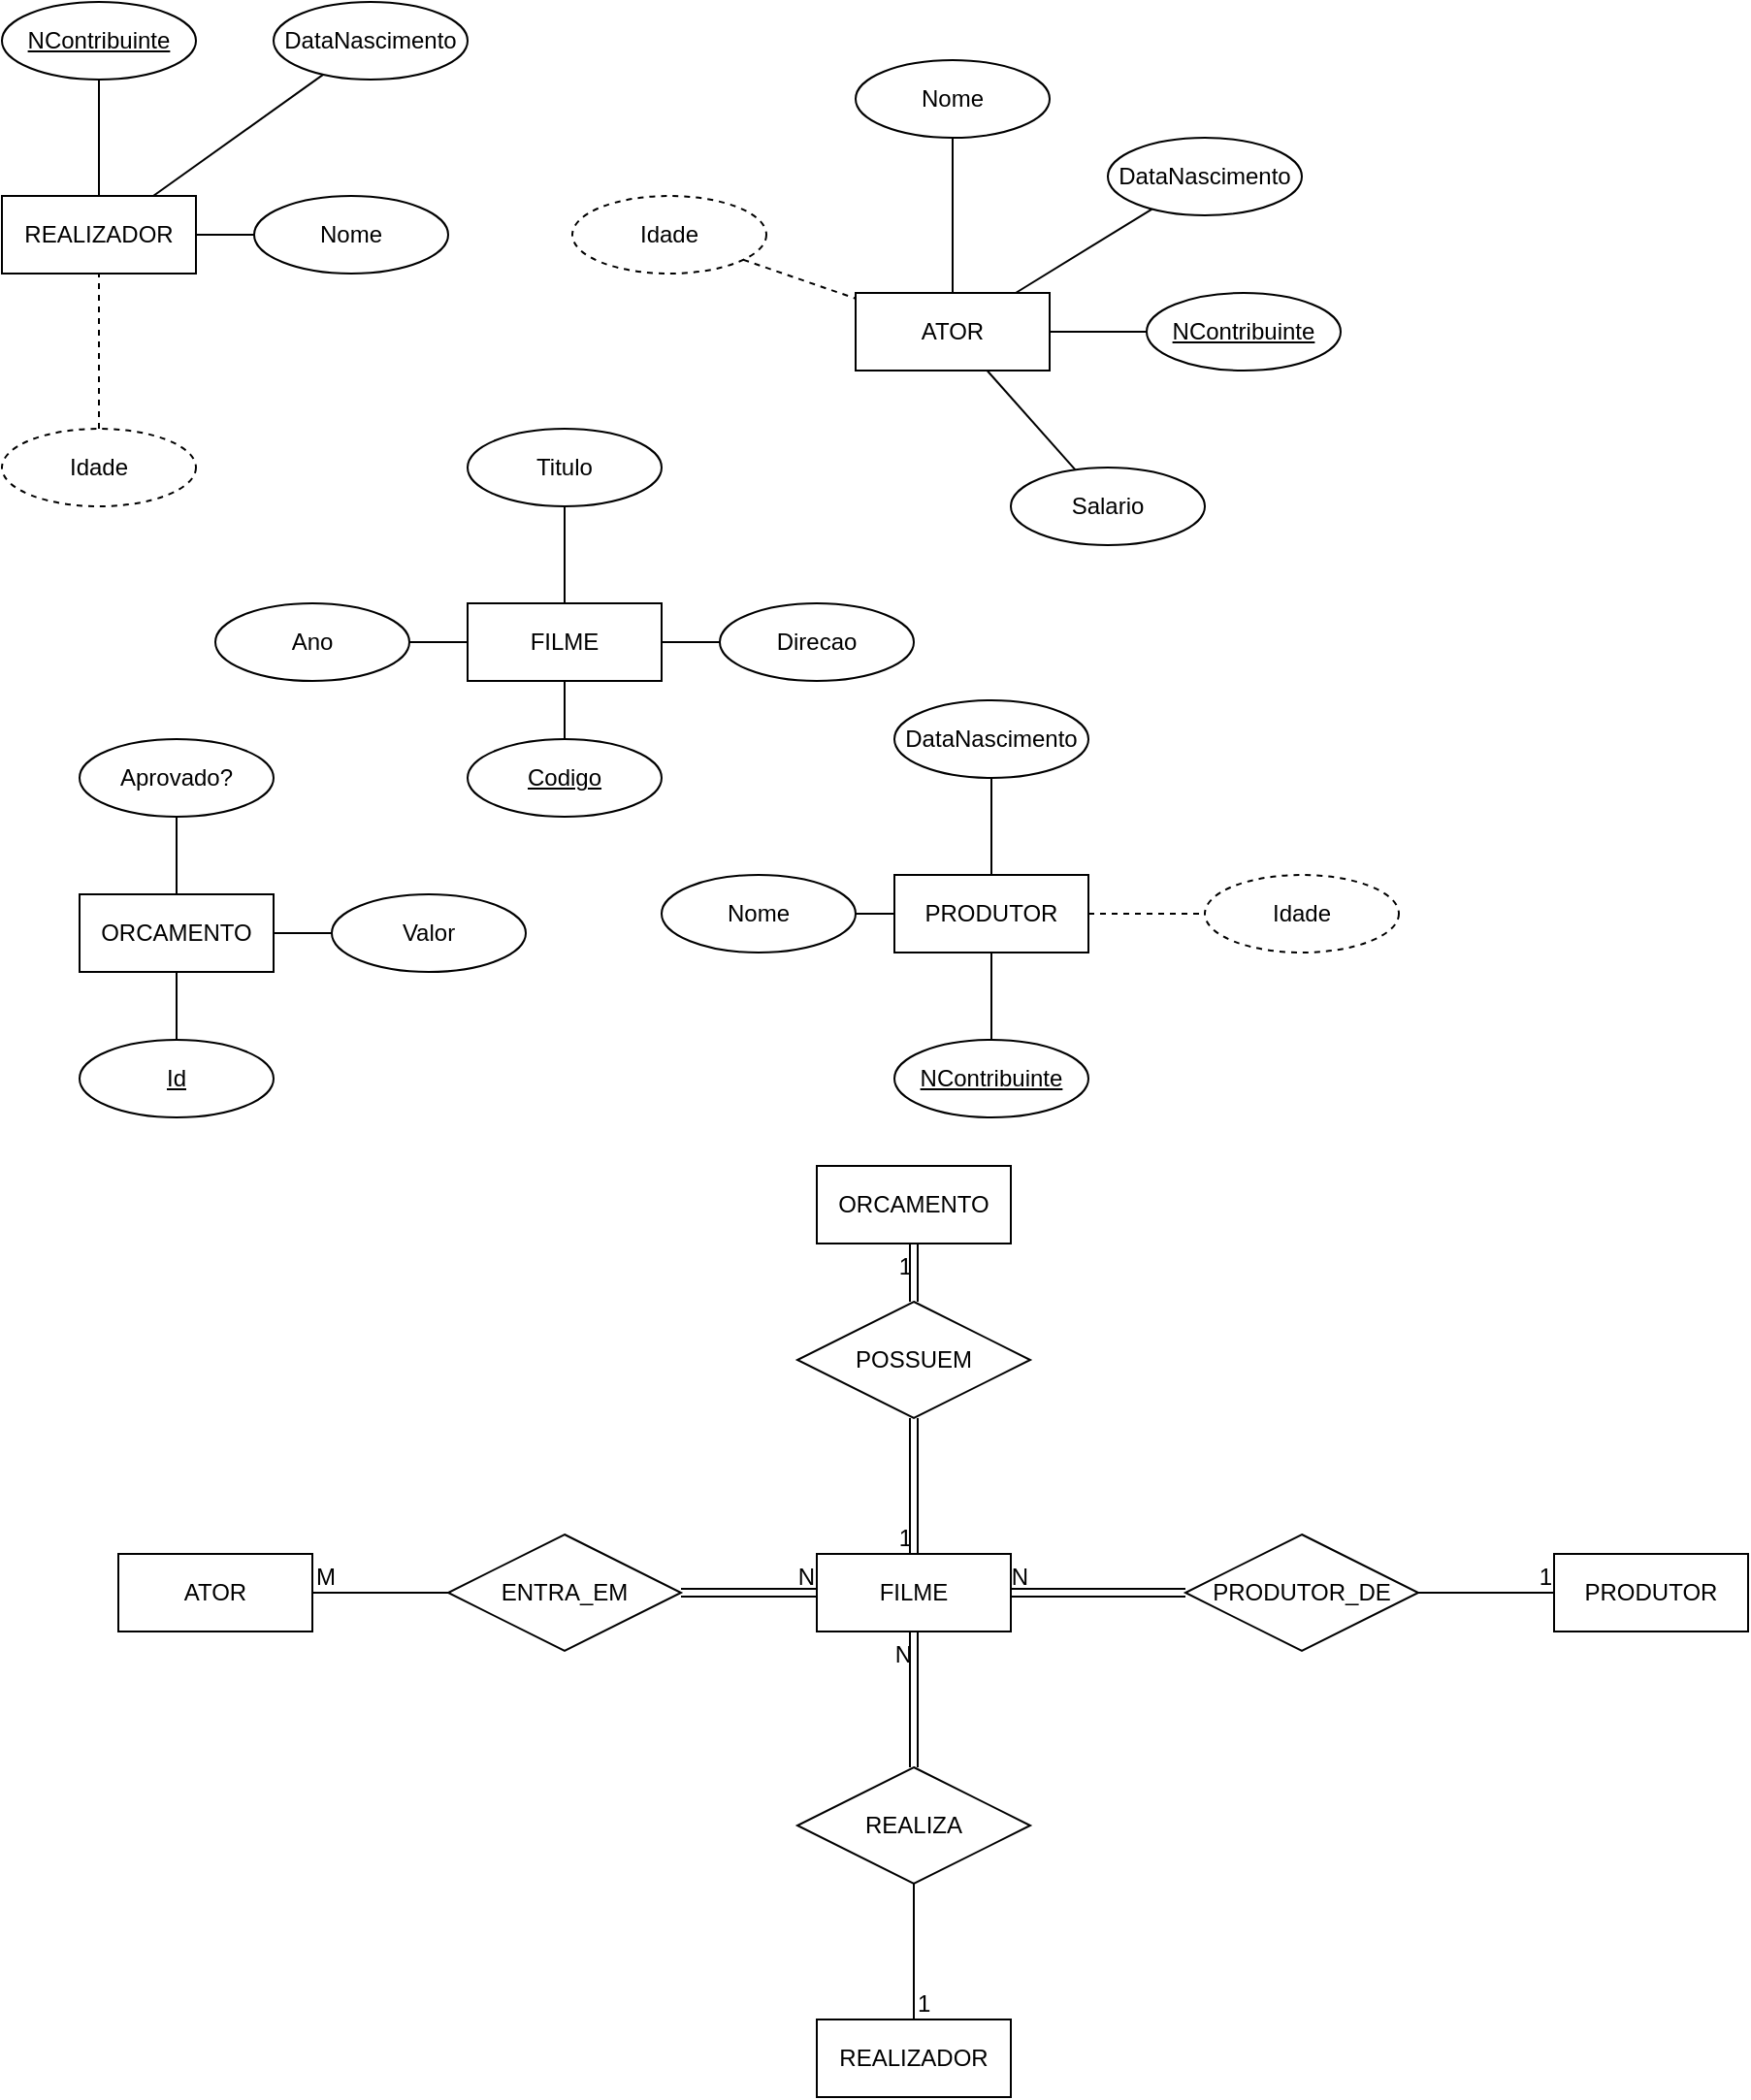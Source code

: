 <mxfile version="24.7.16">
  <diagram name="Página-1" id="3ZMFkyYVANBb7Xw2dtaY">
    <mxGraphModel dx="912" dy="1151" grid="1" gridSize="10" guides="1" tooltips="1" connect="1" arrows="1" fold="1" page="1" pageScale="1" pageWidth="827" pageHeight="1169" math="0" shadow="0">
      <root>
        <mxCell id="0" />
        <mxCell id="1" parent="0" />
        <mxCell id="aYM5dhACIpuYkDYORKiL-1" value="FILME" style="whiteSpace=wrap;html=1;align=center;" vertex="1" parent="1">
          <mxGeometry x="360" y="360" width="100" height="40" as="geometry" />
        </mxCell>
        <mxCell id="aYM5dhACIpuYkDYORKiL-2" value="ATOR" style="whiteSpace=wrap;html=1;align=center;" vertex="1" parent="1">
          <mxGeometry x="560" y="200" width="100" height="40" as="geometry" />
        </mxCell>
        <mxCell id="aYM5dhACIpuYkDYORKiL-3" value="REALIZADOR" style="whiteSpace=wrap;html=1;align=center;" vertex="1" parent="1">
          <mxGeometry x="120" y="150" width="100" height="40" as="geometry" />
        </mxCell>
        <mxCell id="aYM5dhACIpuYkDYORKiL-4" value="ORCAMENTO" style="whiteSpace=wrap;html=1;align=center;" vertex="1" parent="1">
          <mxGeometry x="160" y="510" width="100" height="40" as="geometry" />
        </mxCell>
        <mxCell id="aYM5dhACIpuYkDYORKiL-5" value="PRODUTOR" style="whiteSpace=wrap;html=1;align=center;" vertex="1" parent="1">
          <mxGeometry x="580" y="500" width="100" height="40" as="geometry" />
        </mxCell>
        <mxCell id="aYM5dhACIpuYkDYORKiL-6" value="Codigo" style="ellipse;whiteSpace=wrap;html=1;align=center;fontStyle=4;" vertex="1" parent="1">
          <mxGeometry x="360" y="430" width="100" height="40" as="geometry" />
        </mxCell>
        <mxCell id="aYM5dhACIpuYkDYORKiL-7" value="" style="endArrow=none;html=1;rounded=0;" edge="1" parent="1" source="aYM5dhACIpuYkDYORKiL-6" target="aYM5dhACIpuYkDYORKiL-1">
          <mxGeometry relative="1" as="geometry">
            <mxPoint x="330" y="390" as="sourcePoint" />
            <mxPoint x="490" y="390" as="targetPoint" />
          </mxGeometry>
        </mxCell>
        <mxCell id="aYM5dhACIpuYkDYORKiL-8" value="Titulo" style="ellipse;whiteSpace=wrap;html=1;align=center;" vertex="1" parent="1">
          <mxGeometry x="360" y="270" width="100" height="40" as="geometry" />
        </mxCell>
        <mxCell id="aYM5dhACIpuYkDYORKiL-9" value="" style="endArrow=none;html=1;rounded=0;" edge="1" parent="1" source="aYM5dhACIpuYkDYORKiL-1" target="aYM5dhACIpuYkDYORKiL-8">
          <mxGeometry relative="1" as="geometry">
            <mxPoint x="330" y="390" as="sourcePoint" />
            <mxPoint x="490" y="390" as="targetPoint" />
          </mxGeometry>
        </mxCell>
        <mxCell id="aYM5dhACIpuYkDYORKiL-10" value="Ano" style="ellipse;whiteSpace=wrap;html=1;align=center;" vertex="1" parent="1">
          <mxGeometry x="230" y="360" width="100" height="40" as="geometry" />
        </mxCell>
        <mxCell id="aYM5dhACIpuYkDYORKiL-11" value="" style="endArrow=none;html=1;rounded=0;" edge="1" parent="1" source="aYM5dhACIpuYkDYORKiL-10" target="aYM5dhACIpuYkDYORKiL-1">
          <mxGeometry relative="1" as="geometry">
            <mxPoint x="330" y="390" as="sourcePoint" />
            <mxPoint x="490" y="390" as="targetPoint" />
          </mxGeometry>
        </mxCell>
        <mxCell id="aYM5dhACIpuYkDYORKiL-12" value="Direcao" style="ellipse;whiteSpace=wrap;html=1;align=center;" vertex="1" parent="1">
          <mxGeometry x="490" y="360" width="100" height="40" as="geometry" />
        </mxCell>
        <mxCell id="aYM5dhACIpuYkDYORKiL-13" value="" style="endArrow=none;html=1;rounded=0;" edge="1" parent="1" source="aYM5dhACIpuYkDYORKiL-1" target="aYM5dhACIpuYkDYORKiL-12">
          <mxGeometry relative="1" as="geometry">
            <mxPoint x="330" y="390" as="sourcePoint" />
            <mxPoint x="490" y="390" as="targetPoint" />
          </mxGeometry>
        </mxCell>
        <mxCell id="aYM5dhACIpuYkDYORKiL-14" value="NContribui&lt;span style=&quot;background-color: initial;&quot;&gt;nte&lt;/span&gt;" style="ellipse;whiteSpace=wrap;html=1;align=center;fontStyle=4;" vertex="1" parent="1">
          <mxGeometry x="580" y="585" width="100" height="40" as="geometry" />
        </mxCell>
        <mxCell id="aYM5dhACIpuYkDYORKiL-15" value="NContribui&lt;span style=&quot;background-color: initial;&quot;&gt;nte&lt;/span&gt;" style="ellipse;whiteSpace=wrap;html=1;align=center;fontStyle=4;" vertex="1" parent="1">
          <mxGeometry x="710" y="200" width="100" height="40" as="geometry" />
        </mxCell>
        <mxCell id="aYM5dhACIpuYkDYORKiL-16" value="NContribui&lt;span style=&quot;background-color: initial;&quot;&gt;nte&lt;/span&gt;" style="ellipse;whiteSpace=wrap;html=1;align=center;fontStyle=4;" vertex="1" parent="1">
          <mxGeometry x="120" y="50" width="100" height="40" as="geometry" />
        </mxCell>
        <mxCell id="aYM5dhACIpuYkDYORKiL-17" value="" style="endArrow=none;html=1;rounded=0;" edge="1" parent="1" source="aYM5dhACIpuYkDYORKiL-3" target="aYM5dhACIpuYkDYORKiL-16">
          <mxGeometry relative="1" as="geometry">
            <mxPoint x="370" y="320" as="sourcePoint" />
            <mxPoint x="530" y="320" as="targetPoint" />
          </mxGeometry>
        </mxCell>
        <mxCell id="aYM5dhACIpuYkDYORKiL-18" value="" style="endArrow=none;html=1;rounded=0;" edge="1" parent="1" source="aYM5dhACIpuYkDYORKiL-2" target="aYM5dhACIpuYkDYORKiL-15">
          <mxGeometry relative="1" as="geometry">
            <mxPoint x="390" y="440" as="sourcePoint" />
            <mxPoint x="550" y="440" as="targetPoint" />
          </mxGeometry>
        </mxCell>
        <mxCell id="aYM5dhACIpuYkDYORKiL-19" value="" style="endArrow=none;html=1;rounded=0;" edge="1" parent="1" source="aYM5dhACIpuYkDYORKiL-14" target="aYM5dhACIpuYkDYORKiL-5">
          <mxGeometry relative="1" as="geometry">
            <mxPoint x="390" y="440" as="sourcePoint" />
            <mxPoint x="550" y="440" as="targetPoint" />
          </mxGeometry>
        </mxCell>
        <mxCell id="aYM5dhACIpuYkDYORKiL-20" value="Id" style="ellipse;whiteSpace=wrap;html=1;align=center;fontStyle=4;" vertex="1" parent="1">
          <mxGeometry x="160" y="585" width="100" height="40" as="geometry" />
        </mxCell>
        <mxCell id="aYM5dhACIpuYkDYORKiL-21" value="" style="endArrow=none;html=1;rounded=0;" edge="1" parent="1" source="aYM5dhACIpuYkDYORKiL-4" target="aYM5dhACIpuYkDYORKiL-20">
          <mxGeometry relative="1" as="geometry">
            <mxPoint x="390" y="440" as="sourcePoint" />
            <mxPoint x="550" y="440" as="targetPoint" />
          </mxGeometry>
        </mxCell>
        <mxCell id="aYM5dhACIpuYkDYORKiL-22" value="Valor" style="ellipse;whiteSpace=wrap;html=1;align=center;" vertex="1" parent="1">
          <mxGeometry x="290" y="510" width="100" height="40" as="geometry" />
        </mxCell>
        <mxCell id="aYM5dhACIpuYkDYORKiL-24" value="Aprovado?" style="ellipse;whiteSpace=wrap;html=1;align=center;" vertex="1" parent="1">
          <mxGeometry x="160" y="430" width="100" height="40" as="geometry" />
        </mxCell>
        <mxCell id="aYM5dhACIpuYkDYORKiL-25" value="" style="endArrow=none;html=1;rounded=0;" edge="1" parent="1" source="aYM5dhACIpuYkDYORKiL-24" target="aYM5dhACIpuYkDYORKiL-4">
          <mxGeometry relative="1" as="geometry">
            <mxPoint x="390" y="440" as="sourcePoint" />
            <mxPoint x="550" y="440" as="targetPoint" />
          </mxGeometry>
        </mxCell>
        <mxCell id="aYM5dhACIpuYkDYORKiL-26" value="" style="endArrow=none;html=1;rounded=0;" edge="1" parent="1" source="aYM5dhACIpuYkDYORKiL-4" target="aYM5dhACIpuYkDYORKiL-22">
          <mxGeometry relative="1" as="geometry">
            <mxPoint x="390" y="440" as="sourcePoint" />
            <mxPoint x="550" y="440" as="targetPoint" />
          </mxGeometry>
        </mxCell>
        <mxCell id="aYM5dhACIpuYkDYORKiL-27" value="Nome" style="ellipse;whiteSpace=wrap;html=1;align=center;" vertex="1" parent="1">
          <mxGeometry x="460" y="500" width="100" height="40" as="geometry" />
        </mxCell>
        <mxCell id="aYM5dhACIpuYkDYORKiL-28" value="Nome" style="ellipse;whiteSpace=wrap;html=1;align=center;" vertex="1" parent="1">
          <mxGeometry x="560" y="80" width="100" height="40" as="geometry" />
        </mxCell>
        <mxCell id="aYM5dhACIpuYkDYORKiL-29" value="Nome" style="ellipse;whiteSpace=wrap;html=1;align=center;" vertex="1" parent="1">
          <mxGeometry x="250" y="150" width="100" height="40" as="geometry" />
        </mxCell>
        <mxCell id="aYM5dhACIpuYkDYORKiL-30" value="" style="endArrow=none;html=1;rounded=0;" edge="1" parent="1" source="aYM5dhACIpuYkDYORKiL-3" target="aYM5dhACIpuYkDYORKiL-29">
          <mxGeometry relative="1" as="geometry">
            <mxPoint x="390" y="440" as="sourcePoint" />
            <mxPoint x="550" y="440" as="targetPoint" />
          </mxGeometry>
        </mxCell>
        <mxCell id="aYM5dhACIpuYkDYORKiL-31" value="" style="endArrow=none;html=1;rounded=0;" edge="1" parent="1" source="aYM5dhACIpuYkDYORKiL-28" target="aYM5dhACIpuYkDYORKiL-2">
          <mxGeometry relative="1" as="geometry">
            <mxPoint x="390" y="440" as="sourcePoint" />
            <mxPoint x="550" y="440" as="targetPoint" />
          </mxGeometry>
        </mxCell>
        <mxCell id="aYM5dhACIpuYkDYORKiL-32" value="DataNascimento" style="ellipse;whiteSpace=wrap;html=1;align=center;" vertex="1" parent="1">
          <mxGeometry x="580" y="410" width="100" height="40" as="geometry" />
        </mxCell>
        <mxCell id="aYM5dhACIpuYkDYORKiL-35" value="Idade" style="ellipse;whiteSpace=wrap;html=1;align=center;dashed=1;" vertex="1" parent="1">
          <mxGeometry x="740" y="500" width="100" height="40" as="geometry" />
        </mxCell>
        <mxCell id="aYM5dhACIpuYkDYORKiL-36" value="Idade" style="ellipse;whiteSpace=wrap;html=1;align=center;dashed=1;" vertex="1" parent="1">
          <mxGeometry x="414" y="150" width="100" height="40" as="geometry" />
        </mxCell>
        <mxCell id="aYM5dhACIpuYkDYORKiL-37" value="Idade" style="ellipse;whiteSpace=wrap;html=1;align=center;dashed=1;" vertex="1" parent="1">
          <mxGeometry x="120" y="270" width="100" height="40" as="geometry" />
        </mxCell>
        <mxCell id="aYM5dhACIpuYkDYORKiL-38" value="DataNascimento" style="ellipse;whiteSpace=wrap;html=1;align=center;" vertex="1" parent="1">
          <mxGeometry x="690" y="120" width="100" height="40" as="geometry" />
        </mxCell>
        <mxCell id="aYM5dhACIpuYkDYORKiL-39" value="DataNascimento" style="ellipse;whiteSpace=wrap;html=1;align=center;" vertex="1" parent="1">
          <mxGeometry x="260" y="50" width="100" height="40" as="geometry" />
        </mxCell>
        <mxCell id="aYM5dhACIpuYkDYORKiL-40" value="" style="endArrow=none;html=1;rounded=0;" edge="1" parent="1" source="aYM5dhACIpuYkDYORKiL-5" target="aYM5dhACIpuYkDYORKiL-32">
          <mxGeometry relative="1" as="geometry">
            <mxPoint x="390" y="440" as="sourcePoint" />
            <mxPoint x="550" y="440" as="targetPoint" />
          </mxGeometry>
        </mxCell>
        <mxCell id="aYM5dhACIpuYkDYORKiL-41" value="" style="endArrow=none;html=1;rounded=0;" edge="1" parent="1" source="aYM5dhACIpuYkDYORKiL-27" target="aYM5dhACIpuYkDYORKiL-5">
          <mxGeometry relative="1" as="geometry">
            <mxPoint x="390" y="440" as="sourcePoint" />
            <mxPoint x="550" y="440" as="targetPoint" />
          </mxGeometry>
        </mxCell>
        <mxCell id="aYM5dhACIpuYkDYORKiL-42" value="" style="endArrow=none;html=1;rounded=0;dashed=1;" edge="1" parent="1" source="aYM5dhACIpuYkDYORKiL-5" target="aYM5dhACIpuYkDYORKiL-35">
          <mxGeometry relative="1" as="geometry">
            <mxPoint x="390" y="440" as="sourcePoint" />
            <mxPoint x="550" y="440" as="targetPoint" />
          </mxGeometry>
        </mxCell>
        <mxCell id="aYM5dhACIpuYkDYORKiL-43" value="" style="endArrow=none;html=1;rounded=0;" edge="1" parent="1" source="aYM5dhACIpuYkDYORKiL-3" target="aYM5dhACIpuYkDYORKiL-39">
          <mxGeometry relative="1" as="geometry">
            <mxPoint x="390" y="440" as="sourcePoint" />
            <mxPoint x="550" y="440" as="targetPoint" />
          </mxGeometry>
        </mxCell>
        <mxCell id="aYM5dhACIpuYkDYORKiL-44" value="" style="endArrow=none;html=1;rounded=0;dashed=1;" edge="1" parent="1" source="aYM5dhACIpuYkDYORKiL-37" target="aYM5dhACIpuYkDYORKiL-3">
          <mxGeometry relative="1" as="geometry">
            <mxPoint x="390" y="440" as="sourcePoint" />
            <mxPoint x="550" y="440" as="targetPoint" />
          </mxGeometry>
        </mxCell>
        <mxCell id="aYM5dhACIpuYkDYORKiL-45" value="" style="endArrow=none;html=1;rounded=0;dashed=1;" edge="1" parent="1" source="aYM5dhACIpuYkDYORKiL-36" target="aYM5dhACIpuYkDYORKiL-2">
          <mxGeometry relative="1" as="geometry">
            <mxPoint x="390" y="440" as="sourcePoint" />
            <mxPoint x="550" y="440" as="targetPoint" />
          </mxGeometry>
        </mxCell>
        <mxCell id="aYM5dhACIpuYkDYORKiL-46" value="" style="endArrow=none;html=1;rounded=0;" edge="1" parent="1" source="aYM5dhACIpuYkDYORKiL-2" target="aYM5dhACIpuYkDYORKiL-38">
          <mxGeometry relative="1" as="geometry">
            <mxPoint x="390" y="440" as="sourcePoint" />
            <mxPoint x="550" y="440" as="targetPoint" />
          </mxGeometry>
        </mxCell>
        <mxCell id="aYM5dhACIpuYkDYORKiL-47" value="Salario" style="ellipse;whiteSpace=wrap;html=1;align=center;" vertex="1" parent="1">
          <mxGeometry x="640" y="290" width="100" height="40" as="geometry" />
        </mxCell>
        <mxCell id="aYM5dhACIpuYkDYORKiL-48" value="" style="endArrow=none;html=1;rounded=0;" edge="1" parent="1" source="aYM5dhACIpuYkDYORKiL-2" target="aYM5dhACIpuYkDYORKiL-47">
          <mxGeometry relative="1" as="geometry">
            <mxPoint x="390" y="440" as="sourcePoint" />
            <mxPoint x="550" y="440" as="targetPoint" />
          </mxGeometry>
        </mxCell>
        <mxCell id="aYM5dhACIpuYkDYORKiL-49" value="ENTRA_EM" style="shape=rhombus;perimeter=rhombusPerimeter;whiteSpace=wrap;html=1;align=center;" vertex="1" parent="1">
          <mxGeometry x="350" y="840" width="120" height="60" as="geometry" />
        </mxCell>
        <mxCell id="aYM5dhACIpuYkDYORKiL-50" value="ATOR" style="whiteSpace=wrap;html=1;align=center;" vertex="1" parent="1">
          <mxGeometry x="180" y="850" width="100" height="40" as="geometry" />
        </mxCell>
        <mxCell id="aYM5dhACIpuYkDYORKiL-51" value="FILME" style="whiteSpace=wrap;html=1;align=center;" vertex="1" parent="1">
          <mxGeometry x="540" y="850" width="100" height="40" as="geometry" />
        </mxCell>
        <mxCell id="aYM5dhACIpuYkDYORKiL-52" value="" style="shape=link;html=1;rounded=0;" edge="1" parent="1" source="aYM5dhACIpuYkDYORKiL-49" target="aYM5dhACIpuYkDYORKiL-51">
          <mxGeometry relative="1" as="geometry">
            <mxPoint x="390" y="840" as="sourcePoint" />
            <mxPoint x="550" y="840" as="targetPoint" />
          </mxGeometry>
        </mxCell>
        <mxCell id="aYM5dhACIpuYkDYORKiL-53" value="N" style="resizable=0;html=1;whiteSpace=wrap;align=right;verticalAlign=bottom;" connectable="0" vertex="1" parent="aYM5dhACIpuYkDYORKiL-52">
          <mxGeometry x="1" relative="1" as="geometry" />
        </mxCell>
        <mxCell id="aYM5dhACIpuYkDYORKiL-54" value="" style="endArrow=none;html=1;rounded=0;" edge="1" parent="1" source="aYM5dhACIpuYkDYORKiL-50" target="aYM5dhACIpuYkDYORKiL-49">
          <mxGeometry relative="1" as="geometry">
            <mxPoint x="390" y="840" as="sourcePoint" />
            <mxPoint x="550" y="840" as="targetPoint" />
          </mxGeometry>
        </mxCell>
        <mxCell id="aYM5dhACIpuYkDYORKiL-55" value="M" style="resizable=0;html=1;whiteSpace=wrap;align=left;verticalAlign=bottom;" connectable="0" vertex="1" parent="aYM5dhACIpuYkDYORKiL-54">
          <mxGeometry x="-1" relative="1" as="geometry" />
        </mxCell>
        <mxCell id="aYM5dhACIpuYkDYORKiL-57" value="REALIZA" style="shape=rhombus;perimeter=rhombusPerimeter;whiteSpace=wrap;html=1;align=center;" vertex="1" parent="1">
          <mxGeometry x="530" y="960" width="120" height="60" as="geometry" />
        </mxCell>
        <mxCell id="aYM5dhACIpuYkDYORKiL-58" value="REALIZADOR" style="whiteSpace=wrap;html=1;align=center;" vertex="1" parent="1">
          <mxGeometry x="540" y="1090" width="100" height="40" as="geometry" />
        </mxCell>
        <mxCell id="aYM5dhACIpuYkDYORKiL-62" value="" style="endArrow=none;html=1;rounded=0;" edge="1" parent="1" source="aYM5dhACIpuYkDYORKiL-58" target="aYM5dhACIpuYkDYORKiL-57">
          <mxGeometry relative="1" as="geometry">
            <mxPoint x="390" y="990" as="sourcePoint" />
            <mxPoint x="550" y="990" as="targetPoint" />
          </mxGeometry>
        </mxCell>
        <mxCell id="aYM5dhACIpuYkDYORKiL-63" value="1" style="resizable=0;html=1;whiteSpace=wrap;align=left;verticalAlign=bottom;" connectable="0" vertex="1" parent="aYM5dhACIpuYkDYORKiL-62">
          <mxGeometry x="-1" relative="1" as="geometry" />
        </mxCell>
        <mxCell id="aYM5dhACIpuYkDYORKiL-64" value="" style="shape=link;html=1;rounded=0;" edge="1" parent="1" source="aYM5dhACIpuYkDYORKiL-57" target="aYM5dhACIpuYkDYORKiL-51">
          <mxGeometry relative="1" as="geometry">
            <mxPoint x="390" y="840" as="sourcePoint" />
            <mxPoint x="550" y="840" as="targetPoint" />
          </mxGeometry>
        </mxCell>
        <mxCell id="aYM5dhACIpuYkDYORKiL-65" value="N" style="resizable=0;html=1;whiteSpace=wrap;align=right;verticalAlign=bottom;" connectable="0" vertex="1" parent="aYM5dhACIpuYkDYORKiL-64">
          <mxGeometry x="1" relative="1" as="geometry">
            <mxPoint y="20" as="offset" />
          </mxGeometry>
        </mxCell>
        <mxCell id="aYM5dhACIpuYkDYORKiL-66" value="PRODUTOR_DE" style="shape=rhombus;perimeter=rhombusPerimeter;whiteSpace=wrap;html=1;align=center;" vertex="1" parent="1">
          <mxGeometry x="730" y="840" width="120" height="60" as="geometry" />
        </mxCell>
        <mxCell id="aYM5dhACIpuYkDYORKiL-67" value="PRODUTOR" style="whiteSpace=wrap;html=1;align=center;" vertex="1" parent="1">
          <mxGeometry x="920" y="850" width="100" height="40" as="geometry" />
        </mxCell>
        <mxCell id="aYM5dhACIpuYkDYORKiL-68" value="" style="shape=link;html=1;rounded=0;" edge="1" parent="1" source="aYM5dhACIpuYkDYORKiL-66" target="aYM5dhACIpuYkDYORKiL-51">
          <mxGeometry relative="1" as="geometry">
            <mxPoint x="770" y="810" as="sourcePoint" />
            <mxPoint x="930" y="810" as="targetPoint" />
          </mxGeometry>
        </mxCell>
        <mxCell id="aYM5dhACIpuYkDYORKiL-69" value="N" style="resizable=0;html=1;whiteSpace=wrap;align=right;verticalAlign=bottom;" connectable="0" vertex="1" parent="aYM5dhACIpuYkDYORKiL-68">
          <mxGeometry x="1" relative="1" as="geometry">
            <mxPoint x="10" as="offset" />
          </mxGeometry>
        </mxCell>
        <mxCell id="aYM5dhACIpuYkDYORKiL-70" value="" style="endArrow=none;html=1;rounded=0;" edge="1" parent="1" source="aYM5dhACIpuYkDYORKiL-66" target="aYM5dhACIpuYkDYORKiL-67">
          <mxGeometry relative="1" as="geometry">
            <mxPoint x="770" y="640" as="sourcePoint" />
            <mxPoint x="930" y="640" as="targetPoint" />
          </mxGeometry>
        </mxCell>
        <mxCell id="aYM5dhACIpuYkDYORKiL-71" value="1" style="resizable=0;html=1;whiteSpace=wrap;align=right;verticalAlign=bottom;" connectable="0" vertex="1" parent="aYM5dhACIpuYkDYORKiL-70">
          <mxGeometry x="1" relative="1" as="geometry" />
        </mxCell>
        <mxCell id="aYM5dhACIpuYkDYORKiL-72" value="POSSUEM" style="shape=rhombus;perimeter=rhombusPerimeter;whiteSpace=wrap;html=1;align=center;" vertex="1" parent="1">
          <mxGeometry x="530" y="720" width="120" height="60" as="geometry" />
        </mxCell>
        <mxCell id="aYM5dhACIpuYkDYORKiL-73" value="ORCAMENTO" style="whiteSpace=wrap;html=1;align=center;" vertex="1" parent="1">
          <mxGeometry x="540" y="650" width="100" height="40" as="geometry" />
        </mxCell>
        <mxCell id="aYM5dhACIpuYkDYORKiL-74" value="" style="shape=link;html=1;rounded=0;" edge="1" parent="1" source="aYM5dhACIpuYkDYORKiL-72" target="aYM5dhACIpuYkDYORKiL-51">
          <mxGeometry relative="1" as="geometry">
            <mxPoint x="600" y="530" as="sourcePoint" />
            <mxPoint x="760" y="530" as="targetPoint" />
          </mxGeometry>
        </mxCell>
        <mxCell id="aYM5dhACIpuYkDYORKiL-75" value="1" style="resizable=0;html=1;whiteSpace=wrap;align=right;verticalAlign=bottom;" connectable="0" vertex="1" parent="aYM5dhACIpuYkDYORKiL-74">
          <mxGeometry x="1" relative="1" as="geometry" />
        </mxCell>
        <mxCell id="aYM5dhACIpuYkDYORKiL-76" value="" style="shape=link;html=1;rounded=0;" edge="1" parent="1" source="aYM5dhACIpuYkDYORKiL-72" target="aYM5dhACIpuYkDYORKiL-73">
          <mxGeometry relative="1" as="geometry">
            <mxPoint x="600" y="530" as="sourcePoint" />
            <mxPoint x="760" y="530" as="targetPoint" />
          </mxGeometry>
        </mxCell>
        <mxCell id="aYM5dhACIpuYkDYORKiL-77" value="1" style="resizable=0;html=1;whiteSpace=wrap;align=right;verticalAlign=bottom;" connectable="0" vertex="1" parent="aYM5dhACIpuYkDYORKiL-76">
          <mxGeometry x="1" relative="1" as="geometry">
            <mxPoint y="20" as="offset" />
          </mxGeometry>
        </mxCell>
      </root>
    </mxGraphModel>
  </diagram>
</mxfile>
